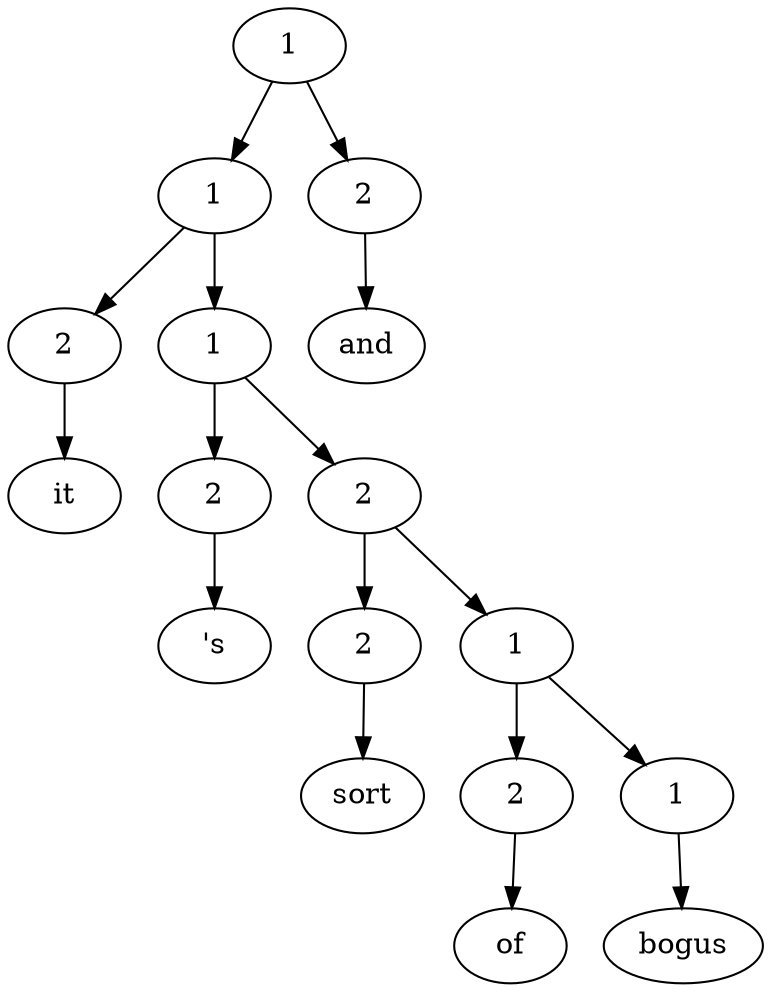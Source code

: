 digraph G{Node0 [label="1"]
Node0 -> Node1
Node0 -> Node15
Node1 [label="1"]
Node1 -> Node2
Node1 -> Node4
Node15 [label="2"]
Node15 -> Node16
Node2 [label="2"]
Node2 -> Node3
Node4 [label="1"]
Node4 -> Node5
Node4 -> Node7
Node16 [label="and"]
Node3 [label="it"]
Node5 [label="2"]
Node5 -> Node6
Node7 [label="2"]
Node7 -> Node8
Node7 -> Node10
Node6 [label="'s"]
Node8 [label="2"]
Node8 -> Node9
Node10 [label="1"]
Node10 -> Node11
Node10 -> Node13
Node9 [label="sort"]
Node11 [label="2"]
Node11 -> Node12
Node13 [label="1"]
Node13 -> Node14
Node12 [label="of"]
Node14 [label="bogus"]
}